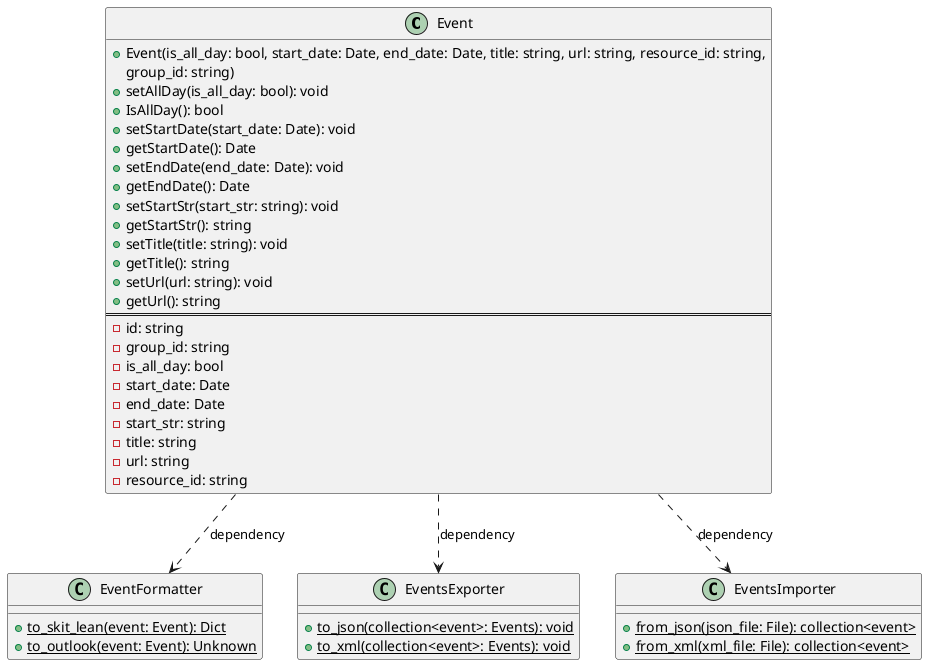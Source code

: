 @startuml
class Event{
    + Event(is_all_day: bool, start_date: Date, end_date: Date, title: string, url: string, resource_id: string,
        group_id: string)
    + setAllDay(is_all_day: bool): void
    + IsAllDay(): bool
    + setStartDate(start_date: Date): void
    + getStartDate(): Date
    + setEndDate(end_date: Date): void
    + getEndDate(): Date
    + setStartStr(start_str: string): void
    + getStartStr(): string
    + setTitle(title: string): void
    + getTitle(): string
    + setUrl(url: string): void
    + getUrl(): string
    ===
    - id: string
    - group_id: string
    - is_all_day: bool
    - start_date: Date
    - end_date: Date
    - start_str: string
    - title: string
    - url: string
    - resource_id: string
}


class EventFormatter{
    {static} + to_skit_lean(event: Event): Dict
    {static} + to_outlook(event: Event): Unknown
}

class EventsExporter{
    {static} + to_json(collection<event>: Events): void
    {static} + to_xml(collection<event>: Events): void
}

class EventsImporter{
    {static} + from_json(json_file: File): collection<event>
    {static} + from_xml(xml_file: File): collection<event>
}



Event ..> EventFormatter : dependency
Event ..> EventsExporter : dependency
Event ..> EventsImporter : dependency
@enduml
